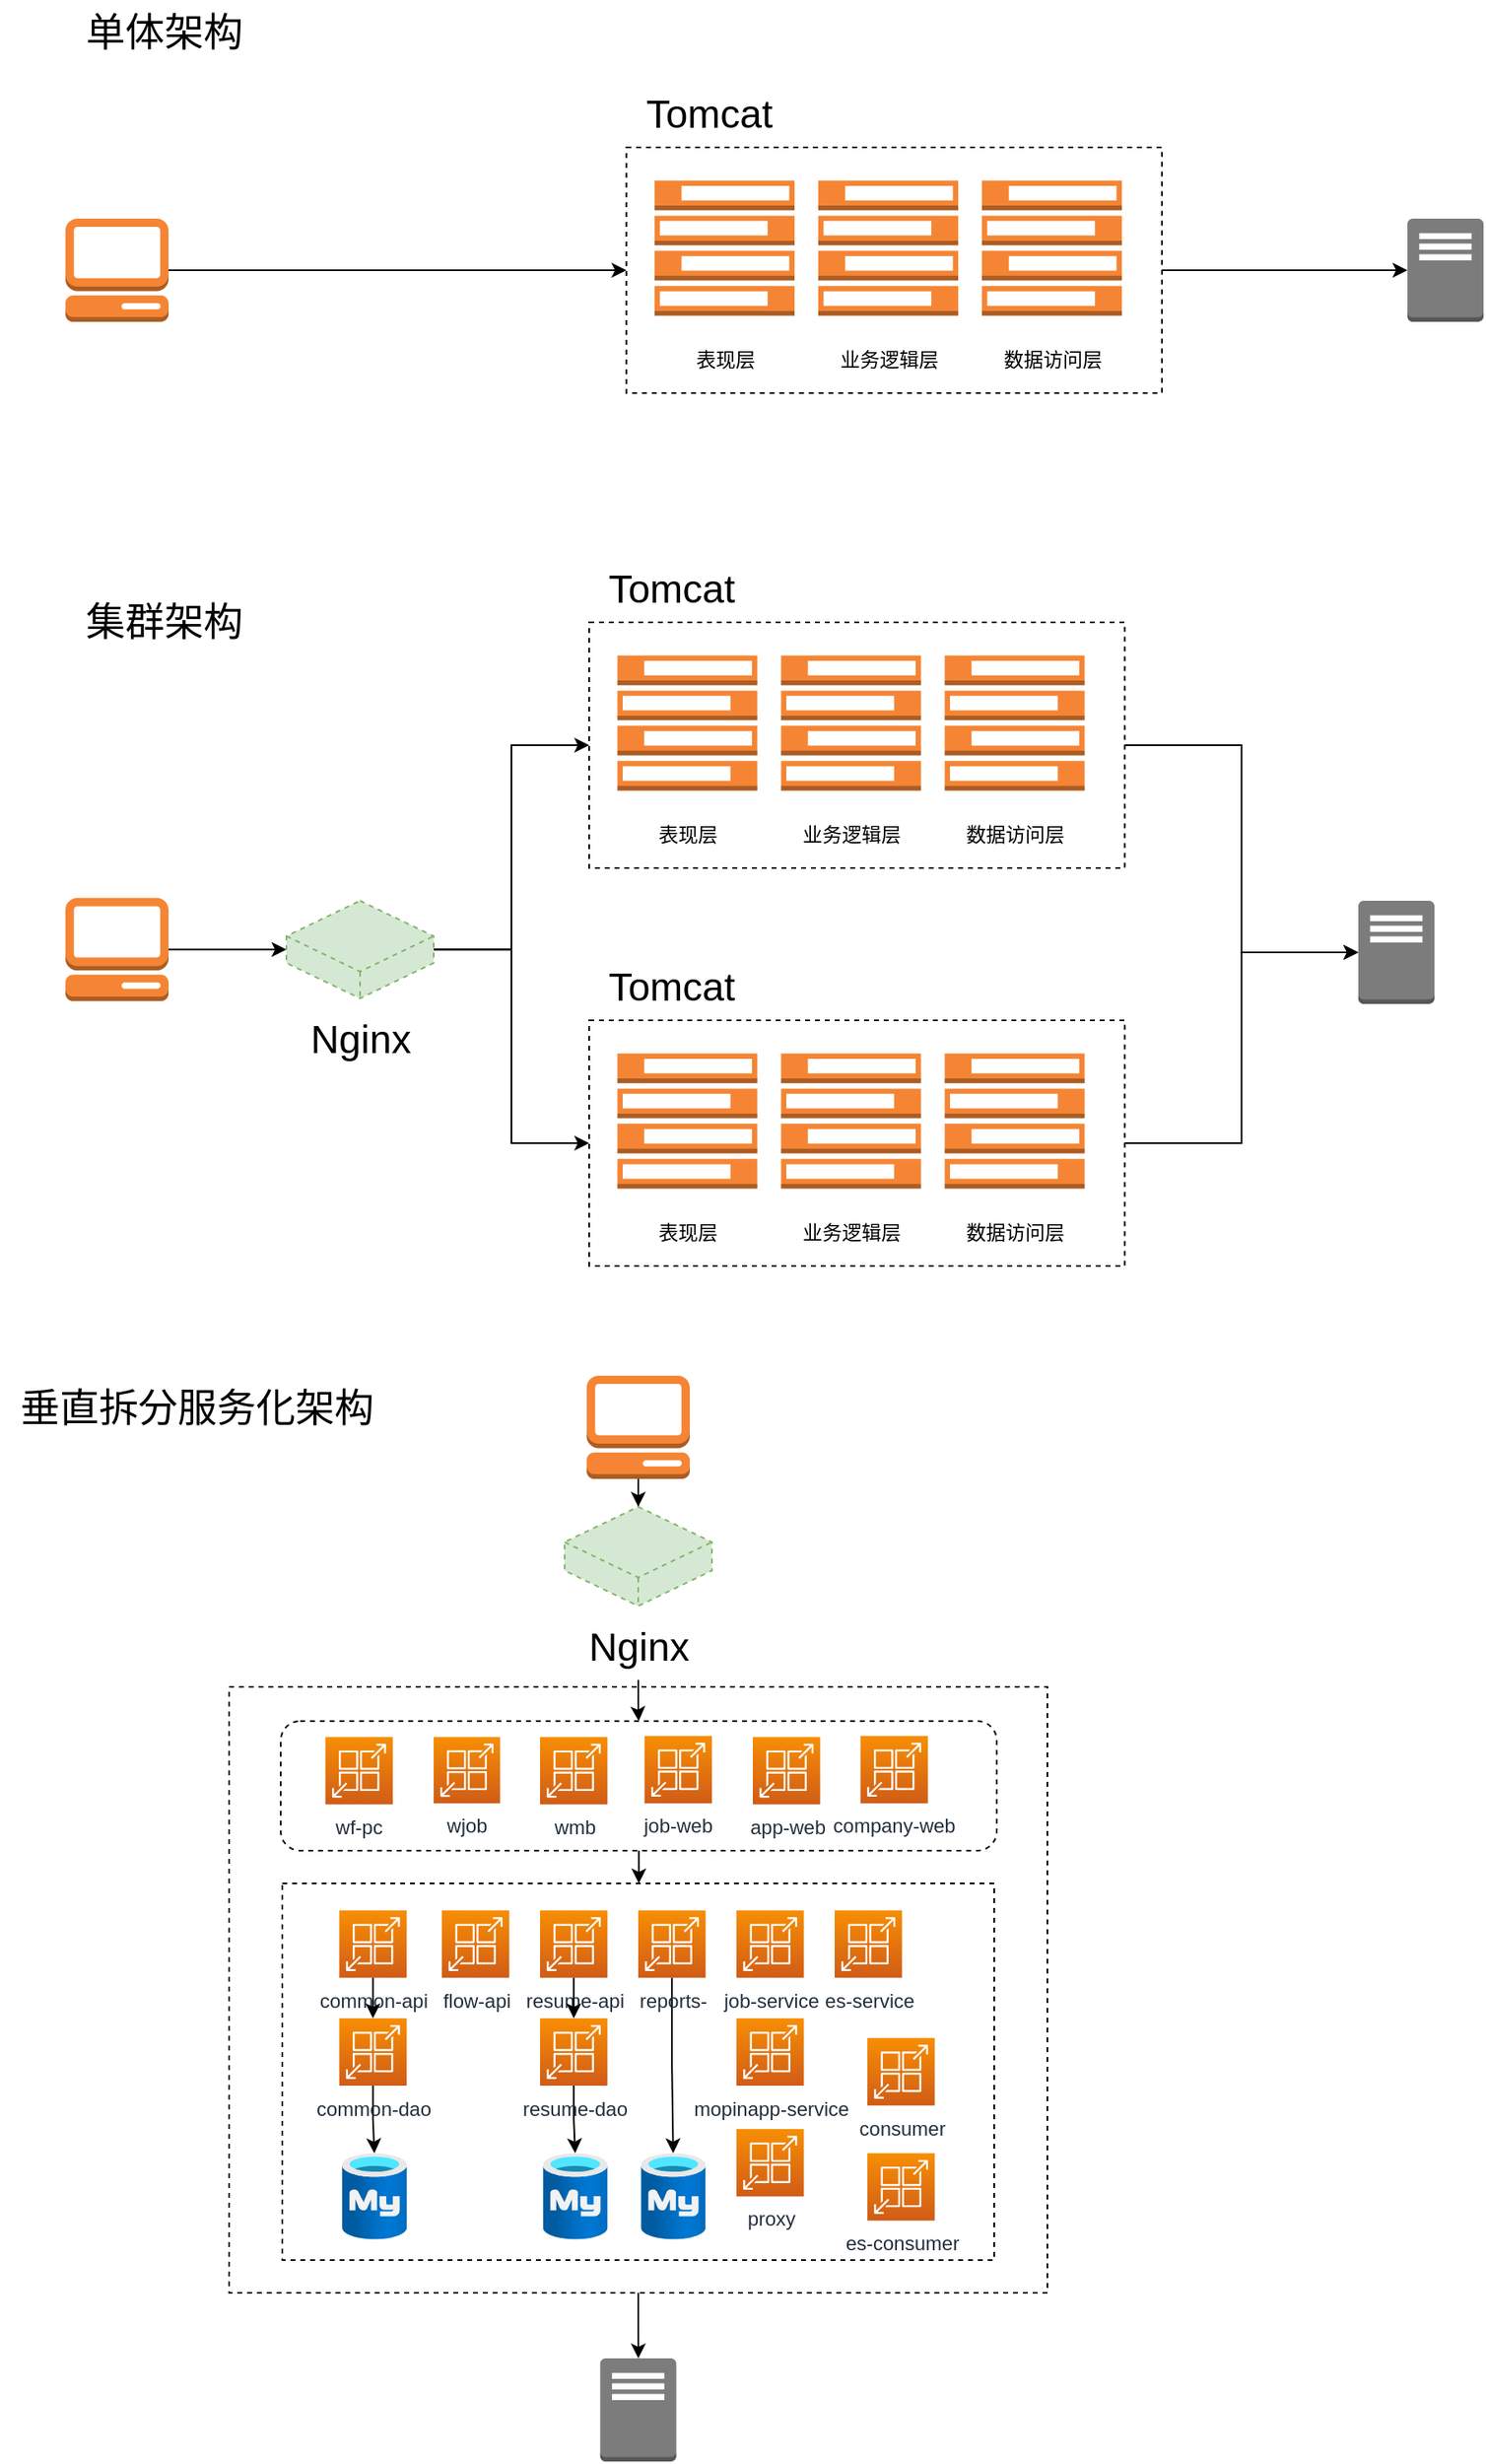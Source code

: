 <mxfile version="20.2.3" type="github">
  <diagram id="OBwVd87PNqXVU-20cUN8" name="第 1 页">
    <mxGraphModel dx="1826" dy="794" grid="1" gridSize="10" guides="1" tooltips="1" connect="1" arrows="1" fold="1" page="0" pageScale="1" pageWidth="827" pageHeight="1169" math="0" shadow="0">
      <root>
        <mxCell id="0" />
        <mxCell id="1" parent="0" />
        <mxCell id="XJ9ibDvzPIqZy9BsVPSS-104" value="" style="rounded=0;whiteSpace=wrap;html=1;dashed=1;fontSize=24;" vertex="1" parent="1">
          <mxGeometry x="-60" y="1110" width="500" height="370" as="geometry" />
        </mxCell>
        <mxCell id="XJ9ibDvzPIqZy9BsVPSS-147" style="edgeStyle=orthogonalEdgeStyle;rounded=0;orthogonalLoop=1;jettySize=auto;html=1;fontSize=24;" edge="1" parent="1" source="XJ9ibDvzPIqZy9BsVPSS-145" target="XJ9ibDvzPIqZy9BsVPSS-89">
          <mxGeometry relative="1" as="geometry" />
        </mxCell>
        <mxCell id="XJ9ibDvzPIqZy9BsVPSS-145" value="" style="rounded=1;whiteSpace=wrap;html=1;dashed=1;fontSize=24;" vertex="1" parent="1">
          <mxGeometry x="-28.45" y="1130.89" width="437.5" height="79.11" as="geometry" />
        </mxCell>
        <mxCell id="XJ9ibDvzPIqZy9BsVPSS-105" style="edgeStyle=orthogonalEdgeStyle;rounded=0;orthogonalLoop=1;jettySize=auto;html=1;fontSize=24;" edge="1" parent="1" source="XJ9ibDvzPIqZy9BsVPSS-104" target="XJ9ibDvzPIqZy9BsVPSS-102">
          <mxGeometry relative="1" as="geometry" />
        </mxCell>
        <mxCell id="XJ9ibDvzPIqZy9BsVPSS-16" style="edgeStyle=orthogonalEdgeStyle;rounded=0;orthogonalLoop=1;jettySize=auto;html=1;" edge="1" parent="1" source="XJ9ibDvzPIqZy9BsVPSS-1" target="XJ9ibDvzPIqZy9BsVPSS-6">
          <mxGeometry relative="1" as="geometry" />
        </mxCell>
        <mxCell id="XJ9ibDvzPIqZy9BsVPSS-1" value="" style="outlineConnect=0;dashed=0;verticalLabelPosition=bottom;verticalAlign=top;align=center;html=1;shape=mxgraph.aws3.management_console;fillColor=#F58534;gradientColor=none;" vertex="1" parent="1">
          <mxGeometry x="-160" y="213.5" width="63" height="63" as="geometry" />
        </mxCell>
        <mxCell id="XJ9ibDvzPIqZy9BsVPSS-14" value="" style="outlineConnect=0;dashed=0;verticalLabelPosition=bottom;verticalAlign=top;align=center;html=1;shape=mxgraph.aws3.traditional_server;fillColor=#7D7C7C;gradientColor=none;" vertex="1" parent="1">
          <mxGeometry x="660" y="213.5" width="46.5" height="63" as="geometry" />
        </mxCell>
        <mxCell id="XJ9ibDvzPIqZy9BsVPSS-19" value="" style="group" vertex="1" connectable="0" parent="1">
          <mxGeometry x="182.75" y="170" width="327.25" height="150" as="geometry" />
        </mxCell>
        <mxCell id="XJ9ibDvzPIqZy9BsVPSS-6" value="" style="rounded=0;whiteSpace=wrap;html=1;dashed=1;" vertex="1" parent="XJ9ibDvzPIqZy9BsVPSS-19">
          <mxGeometry width="327.25" height="150" as="geometry" />
        </mxCell>
        <mxCell id="XJ9ibDvzPIqZy9BsVPSS-2" value="" style="outlineConnect=0;dashed=0;verticalLabelPosition=bottom;verticalAlign=top;align=center;html=1;shape=mxgraph.aws3.forums;fillColor=#F58534;gradientColor=none;" vertex="1" parent="XJ9ibDvzPIqZy9BsVPSS-19">
          <mxGeometry x="17.25" y="20.25" width="85.5" height="82.5" as="geometry" />
        </mxCell>
        <mxCell id="XJ9ibDvzPIqZy9BsVPSS-4" value="" style="outlineConnect=0;dashed=0;verticalLabelPosition=bottom;verticalAlign=top;align=center;html=1;shape=mxgraph.aws3.forums;fillColor=#F58534;gradientColor=none;" vertex="1" parent="XJ9ibDvzPIqZy9BsVPSS-19">
          <mxGeometry x="117.25" y="20.25" width="85.5" height="82.5" as="geometry" />
        </mxCell>
        <mxCell id="XJ9ibDvzPIqZy9BsVPSS-5" value="" style="outlineConnect=0;dashed=0;verticalLabelPosition=bottom;verticalAlign=top;align=center;html=1;shape=mxgraph.aws3.forums;fillColor=#F58534;gradientColor=none;" vertex="1" parent="XJ9ibDvzPIqZy9BsVPSS-19">
          <mxGeometry x="217.25" y="20.25" width="85.5" height="82.5" as="geometry" />
        </mxCell>
        <mxCell id="XJ9ibDvzPIqZy9BsVPSS-7" value="表现层" style="text;html=1;align=center;verticalAlign=middle;resizable=0;points=[];autosize=1;strokeColor=none;fillColor=none;" vertex="1" parent="XJ9ibDvzPIqZy9BsVPSS-19">
          <mxGeometry x="30" y="115" width="60" height="30" as="geometry" />
        </mxCell>
        <mxCell id="XJ9ibDvzPIqZy9BsVPSS-8" value="业务逻辑层" style="text;html=1;align=center;verticalAlign=middle;resizable=0;points=[];autosize=1;strokeColor=none;fillColor=none;" vertex="1" parent="XJ9ibDvzPIqZy9BsVPSS-19">
          <mxGeometry x="120" y="115" width="80" height="30" as="geometry" />
        </mxCell>
        <mxCell id="XJ9ibDvzPIqZy9BsVPSS-9" value="数据访问层" style="text;html=1;align=center;verticalAlign=middle;resizable=0;points=[];autosize=1;strokeColor=none;fillColor=none;" vertex="1" parent="XJ9ibDvzPIqZy9BsVPSS-19">
          <mxGeometry x="220" y="115" width="80" height="30" as="geometry" />
        </mxCell>
        <mxCell id="XJ9ibDvzPIqZy9BsVPSS-20" style="edgeStyle=orthogonalEdgeStyle;rounded=0;orthogonalLoop=1;jettySize=auto;html=1;entryX=0;entryY=0.5;entryDx=0;entryDy=0;entryPerimeter=0;" edge="1" parent="1" source="XJ9ibDvzPIqZy9BsVPSS-6" target="XJ9ibDvzPIqZy9BsVPSS-14">
          <mxGeometry relative="1" as="geometry" />
        </mxCell>
        <mxCell id="XJ9ibDvzPIqZy9BsVPSS-22" value="Tomcat" style="text;html=1;align=center;verticalAlign=middle;resizable=0;points=[];autosize=1;strokeColor=none;fillColor=none;fontSize=24;" vertex="1" parent="1">
          <mxGeometry x="182.75" y="130" width="100" height="40" as="geometry" />
        </mxCell>
        <mxCell id="XJ9ibDvzPIqZy9BsVPSS-23" value="单体架构" style="text;html=1;align=center;verticalAlign=middle;resizable=0;points=[];autosize=1;strokeColor=none;fillColor=none;fontSize=24;" vertex="1" parent="1">
          <mxGeometry x="-160" y="80" width="120" height="40" as="geometry" />
        </mxCell>
        <mxCell id="XJ9ibDvzPIqZy9BsVPSS-57" style="edgeStyle=orthogonalEdgeStyle;rounded=0;orthogonalLoop=1;jettySize=auto;html=1;entryX=0;entryY=0.5;entryDx=0;entryDy=0;entryPerimeter=0;fontSize=24;" edge="1" parent="1" source="XJ9ibDvzPIqZy9BsVPSS-25" target="XJ9ibDvzPIqZy9BsVPSS-55">
          <mxGeometry relative="1" as="geometry" />
        </mxCell>
        <mxCell id="XJ9ibDvzPIqZy9BsVPSS-25" value="" style="outlineConnect=0;dashed=0;verticalLabelPosition=bottom;verticalAlign=top;align=center;html=1;shape=mxgraph.aws3.management_console;fillColor=#F58534;gradientColor=none;" vertex="1" parent="1">
          <mxGeometry x="-160" y="628.3" width="63" height="63" as="geometry" />
        </mxCell>
        <mxCell id="XJ9ibDvzPIqZy9BsVPSS-37" value="" style="group" vertex="1" connectable="0" parent="1">
          <mxGeometry x="160" y="420" width="327.25" height="190" as="geometry" />
        </mxCell>
        <mxCell id="XJ9ibDvzPIqZy9BsVPSS-27" value="" style="group" vertex="1" connectable="0" parent="XJ9ibDvzPIqZy9BsVPSS-37">
          <mxGeometry y="40" width="327.25" height="150" as="geometry" />
        </mxCell>
        <mxCell id="XJ9ibDvzPIqZy9BsVPSS-28" value="" style="rounded=0;whiteSpace=wrap;html=1;dashed=1;" vertex="1" parent="XJ9ibDvzPIqZy9BsVPSS-27">
          <mxGeometry width="327.25" height="150" as="geometry" />
        </mxCell>
        <mxCell id="XJ9ibDvzPIqZy9BsVPSS-29" value="" style="outlineConnect=0;dashed=0;verticalLabelPosition=bottom;verticalAlign=top;align=center;html=1;shape=mxgraph.aws3.forums;fillColor=#F58534;gradientColor=none;" vertex="1" parent="XJ9ibDvzPIqZy9BsVPSS-27">
          <mxGeometry x="17.25" y="20.25" width="85.5" height="82.5" as="geometry" />
        </mxCell>
        <mxCell id="XJ9ibDvzPIqZy9BsVPSS-30" value="" style="outlineConnect=0;dashed=0;verticalLabelPosition=bottom;verticalAlign=top;align=center;html=1;shape=mxgraph.aws3.forums;fillColor=#F58534;gradientColor=none;" vertex="1" parent="XJ9ibDvzPIqZy9BsVPSS-27">
          <mxGeometry x="117.25" y="20.25" width="85.5" height="82.5" as="geometry" />
        </mxCell>
        <mxCell id="XJ9ibDvzPIqZy9BsVPSS-31" value="" style="outlineConnect=0;dashed=0;verticalLabelPosition=bottom;verticalAlign=top;align=center;html=1;shape=mxgraph.aws3.forums;fillColor=#F58534;gradientColor=none;" vertex="1" parent="XJ9ibDvzPIqZy9BsVPSS-27">
          <mxGeometry x="217.25" y="20.25" width="85.5" height="82.5" as="geometry" />
        </mxCell>
        <mxCell id="XJ9ibDvzPIqZy9BsVPSS-32" value="表现层" style="text;html=1;align=center;verticalAlign=middle;resizable=0;points=[];autosize=1;strokeColor=none;fillColor=none;" vertex="1" parent="XJ9ibDvzPIqZy9BsVPSS-27">
          <mxGeometry x="30" y="115" width="60" height="30" as="geometry" />
        </mxCell>
        <mxCell id="XJ9ibDvzPIqZy9BsVPSS-33" value="业务逻辑层" style="text;html=1;align=center;verticalAlign=middle;resizable=0;points=[];autosize=1;strokeColor=none;fillColor=none;" vertex="1" parent="XJ9ibDvzPIqZy9BsVPSS-27">
          <mxGeometry x="120" y="115" width="80" height="30" as="geometry" />
        </mxCell>
        <mxCell id="XJ9ibDvzPIqZy9BsVPSS-34" value="数据访问层" style="text;html=1;align=center;verticalAlign=middle;resizable=0;points=[];autosize=1;strokeColor=none;fillColor=none;" vertex="1" parent="XJ9ibDvzPIqZy9BsVPSS-27">
          <mxGeometry x="220" y="115" width="80" height="30" as="geometry" />
        </mxCell>
        <mxCell id="XJ9ibDvzPIqZy9BsVPSS-36" value="Tomcat" style="text;html=1;align=center;verticalAlign=middle;resizable=0;points=[];autosize=1;strokeColor=none;fillColor=none;fontSize=24;" vertex="1" parent="XJ9ibDvzPIqZy9BsVPSS-37">
          <mxGeometry width="100" height="40" as="geometry" />
        </mxCell>
        <mxCell id="XJ9ibDvzPIqZy9BsVPSS-38" value="" style="group" vertex="1" connectable="0" parent="1">
          <mxGeometry x="160" y="663" width="327.25" height="190" as="geometry" />
        </mxCell>
        <mxCell id="XJ9ibDvzPIqZy9BsVPSS-39" value="" style="group" vertex="1" connectable="0" parent="XJ9ibDvzPIqZy9BsVPSS-38">
          <mxGeometry y="40" width="327.25" height="150" as="geometry" />
        </mxCell>
        <mxCell id="XJ9ibDvzPIqZy9BsVPSS-40" value="" style="rounded=0;whiteSpace=wrap;html=1;dashed=1;" vertex="1" parent="XJ9ibDvzPIqZy9BsVPSS-39">
          <mxGeometry width="327.25" height="150" as="geometry" />
        </mxCell>
        <mxCell id="XJ9ibDvzPIqZy9BsVPSS-41" value="" style="outlineConnect=0;dashed=0;verticalLabelPosition=bottom;verticalAlign=top;align=center;html=1;shape=mxgraph.aws3.forums;fillColor=#F58534;gradientColor=none;" vertex="1" parent="XJ9ibDvzPIqZy9BsVPSS-39">
          <mxGeometry x="17.25" y="20.25" width="85.5" height="82.5" as="geometry" />
        </mxCell>
        <mxCell id="XJ9ibDvzPIqZy9BsVPSS-42" value="" style="outlineConnect=0;dashed=0;verticalLabelPosition=bottom;verticalAlign=top;align=center;html=1;shape=mxgraph.aws3.forums;fillColor=#F58534;gradientColor=none;" vertex="1" parent="XJ9ibDvzPIqZy9BsVPSS-39">
          <mxGeometry x="117.25" y="20.25" width="85.5" height="82.5" as="geometry" />
        </mxCell>
        <mxCell id="XJ9ibDvzPIqZy9BsVPSS-43" value="" style="outlineConnect=0;dashed=0;verticalLabelPosition=bottom;verticalAlign=top;align=center;html=1;shape=mxgraph.aws3.forums;fillColor=#F58534;gradientColor=none;" vertex="1" parent="XJ9ibDvzPIqZy9BsVPSS-39">
          <mxGeometry x="217.25" y="20.25" width="85.5" height="82.5" as="geometry" />
        </mxCell>
        <mxCell id="XJ9ibDvzPIqZy9BsVPSS-44" value="表现层" style="text;html=1;align=center;verticalAlign=middle;resizable=0;points=[];autosize=1;strokeColor=none;fillColor=none;" vertex="1" parent="XJ9ibDvzPIqZy9BsVPSS-39">
          <mxGeometry x="30" y="115" width="60" height="30" as="geometry" />
        </mxCell>
        <mxCell id="XJ9ibDvzPIqZy9BsVPSS-45" value="业务逻辑层" style="text;html=1;align=center;verticalAlign=middle;resizable=0;points=[];autosize=1;strokeColor=none;fillColor=none;" vertex="1" parent="XJ9ibDvzPIqZy9BsVPSS-39">
          <mxGeometry x="120" y="115" width="80" height="30" as="geometry" />
        </mxCell>
        <mxCell id="XJ9ibDvzPIqZy9BsVPSS-46" value="数据访问层" style="text;html=1;align=center;verticalAlign=middle;resizable=0;points=[];autosize=1;strokeColor=none;fillColor=none;" vertex="1" parent="XJ9ibDvzPIqZy9BsVPSS-39">
          <mxGeometry x="220" y="115" width="80" height="30" as="geometry" />
        </mxCell>
        <mxCell id="XJ9ibDvzPIqZy9BsVPSS-47" value="Tomcat" style="text;html=1;align=center;verticalAlign=middle;resizable=0;points=[];autosize=1;strokeColor=none;fillColor=none;fontSize=24;" vertex="1" parent="XJ9ibDvzPIqZy9BsVPSS-38">
          <mxGeometry width="100" height="40" as="geometry" />
        </mxCell>
        <mxCell id="XJ9ibDvzPIqZy9BsVPSS-49" value="" style="outlineConnect=0;dashed=0;verticalLabelPosition=bottom;verticalAlign=top;align=center;html=1;shape=mxgraph.aws3.traditional_server;fillColor=#7D7C7C;gradientColor=none;" vertex="1" parent="1">
          <mxGeometry x="630" y="630" width="46.5" height="63" as="geometry" />
        </mxCell>
        <mxCell id="XJ9ibDvzPIqZy9BsVPSS-51" style="edgeStyle=orthogonalEdgeStyle;rounded=0;orthogonalLoop=1;jettySize=auto;html=1;entryX=0;entryY=0.5;entryDx=0;entryDy=0;entryPerimeter=0;fontSize=24;" edge="1" parent="1" source="XJ9ibDvzPIqZy9BsVPSS-40" target="XJ9ibDvzPIqZy9BsVPSS-49">
          <mxGeometry relative="1" as="geometry" />
        </mxCell>
        <mxCell id="XJ9ibDvzPIqZy9BsVPSS-53" style="edgeStyle=orthogonalEdgeStyle;rounded=0;orthogonalLoop=1;jettySize=auto;html=1;entryX=0;entryY=0.5;entryDx=0;entryDy=0;entryPerimeter=0;fontSize=24;" edge="1" parent="1" source="XJ9ibDvzPIqZy9BsVPSS-28" target="XJ9ibDvzPIqZy9BsVPSS-49">
          <mxGeometry relative="1" as="geometry" />
        </mxCell>
        <mxCell id="XJ9ibDvzPIqZy9BsVPSS-58" style="edgeStyle=orthogonalEdgeStyle;rounded=0;orthogonalLoop=1;jettySize=auto;html=1;entryX=0;entryY=0.5;entryDx=0;entryDy=0;fontSize=24;" edge="1" parent="1" source="XJ9ibDvzPIqZy9BsVPSS-55" target="XJ9ibDvzPIqZy9BsVPSS-28">
          <mxGeometry relative="1" as="geometry" />
        </mxCell>
        <mxCell id="XJ9ibDvzPIqZy9BsVPSS-60" value="集群架构" style="text;html=1;align=center;verticalAlign=middle;resizable=0;points=[];autosize=1;strokeColor=none;fillColor=none;fontSize=24;" vertex="1" parent="1">
          <mxGeometry x="-160" y="440" width="120" height="40" as="geometry" />
        </mxCell>
        <mxCell id="XJ9ibDvzPIqZy9BsVPSS-63" value="垂直拆分服务化架构" style="text;html=1;align=center;verticalAlign=middle;resizable=0;points=[];autosize=1;strokeColor=none;fillColor=none;fontSize=24;" vertex="1" parent="1">
          <mxGeometry x="-200" y="920" width="240" height="40" as="geometry" />
        </mxCell>
        <mxCell id="XJ9ibDvzPIqZy9BsVPSS-71" style="edgeStyle=orthogonalEdgeStyle;rounded=0;orthogonalLoop=1;jettySize=auto;html=1;entryX=0.5;entryY=0;entryDx=0;entryDy=0;entryPerimeter=0;fontSize=24;" edge="1" parent="1" source="XJ9ibDvzPIqZy9BsVPSS-64" target="XJ9ibDvzPIqZy9BsVPSS-69">
          <mxGeometry relative="1" as="geometry" />
        </mxCell>
        <mxCell id="XJ9ibDvzPIqZy9BsVPSS-64" value="" style="outlineConnect=0;dashed=0;verticalLabelPosition=bottom;verticalAlign=top;align=center;html=1;shape=mxgraph.aws3.management_console;fillColor=#F58534;gradientColor=none;" vertex="1" parent="1">
          <mxGeometry x="158.5" y="920" width="63" height="63" as="geometry" />
        </mxCell>
        <mxCell id="XJ9ibDvzPIqZy9BsVPSS-66" value="" style="group" vertex="1" connectable="0" parent="1">
          <mxGeometry x="-25" y="630" width="90" height="88.5" as="geometry" />
        </mxCell>
        <mxCell id="XJ9ibDvzPIqZy9BsVPSS-55" value="" style="html=1;whiteSpace=wrap;shape=isoCube2;backgroundOutline=1;isoAngle=15;dashed=1;fontSize=24;fillColor=#d5e8d4;strokeColor=#82b366;" vertex="1" parent="XJ9ibDvzPIqZy9BsVPSS-66">
          <mxGeometry width="90" height="59.596" as="geometry" />
        </mxCell>
        <mxCell id="XJ9ibDvzPIqZy9BsVPSS-56" value="Nginx" style="text;html=1;align=center;verticalAlign=middle;resizable=0;points=[];autosize=1;strokeColor=none;fillColor=none;fontSize=24;" vertex="1" parent="XJ9ibDvzPIqZy9BsVPSS-66">
          <mxGeometry x="5" y="64.662" width="80" height="40" as="geometry" />
        </mxCell>
        <mxCell id="XJ9ibDvzPIqZy9BsVPSS-68" value="" style="group" vertex="1" connectable="0" parent="1">
          <mxGeometry x="145" y="1000" width="90" height="90" as="geometry" />
        </mxCell>
        <mxCell id="XJ9ibDvzPIqZy9BsVPSS-69" value="" style="html=1;whiteSpace=wrap;shape=isoCube2;backgroundOutline=1;isoAngle=15;dashed=1;fontSize=24;fillColor=#d5e8d4;strokeColor=#82b366;" vertex="1" parent="XJ9ibDvzPIqZy9BsVPSS-68">
          <mxGeometry width="90" height="60.606" as="geometry" />
        </mxCell>
        <mxCell id="XJ9ibDvzPIqZy9BsVPSS-70" value="Nginx" style="text;html=1;align=center;verticalAlign=middle;resizable=0;points=[];autosize=1;strokeColor=none;fillColor=none;fontSize=24;" vertex="1" parent="XJ9ibDvzPIqZy9BsVPSS-68">
          <mxGeometry x="5" y="65.758" width="80" height="40" as="geometry" />
        </mxCell>
        <mxCell id="XJ9ibDvzPIqZy9BsVPSS-78" style="edgeStyle=orthogonalEdgeStyle;rounded=0;orthogonalLoop=1;jettySize=auto;html=1;entryX=0;entryY=0.5;entryDx=0;entryDy=0;fontSize=24;" edge="1" parent="1" source="XJ9ibDvzPIqZy9BsVPSS-55" target="XJ9ibDvzPIqZy9BsVPSS-40">
          <mxGeometry relative="1" as="geometry" />
        </mxCell>
        <mxCell id="XJ9ibDvzPIqZy9BsVPSS-100" value="" style="group" vertex="1" connectable="0" parent="1">
          <mxGeometry x="-27.5" y="1230" width="435" height="280" as="geometry" />
        </mxCell>
        <mxCell id="XJ9ibDvzPIqZy9BsVPSS-89" value="" style="rounded=0;whiteSpace=wrap;html=1;dashed=1;fontSize=24;" vertex="1" parent="XJ9ibDvzPIqZy9BsVPSS-100">
          <mxGeometry width="435" height="230" as="geometry" />
        </mxCell>
        <mxCell id="XJ9ibDvzPIqZy9BsVPSS-82" value="common-api" style="sketch=0;points=[[0,0,0],[0.25,0,0],[0.5,0,0],[0.75,0,0],[1,0,0],[0,1,0],[0.25,1,0],[0.5,1,0],[0.75,1,0],[1,1,0],[0,0.25,0],[0,0.5,0],[0,0.75,0],[1,0.25,0],[1,0.5,0],[1,0.75,0]];outlineConnect=0;fontColor=#232F3E;gradientColor=#F78E04;gradientDirection=north;fillColor=#D05C17;strokeColor=#ffffff;dashed=0;verticalLabelPosition=bottom;verticalAlign=top;align=center;html=1;fontSize=12;fontStyle=0;aspect=fixed;shape=mxgraph.aws4.resourceIcon;resIcon=mxgraph.aws4.app_runner;" vertex="1" parent="XJ9ibDvzPIqZy9BsVPSS-100">
          <mxGeometry x="34.8" y="16.471" width="41.176" height="41.176" as="geometry" />
        </mxCell>
        <mxCell id="XJ9ibDvzPIqZy9BsVPSS-87" value="flow-api" style="sketch=0;points=[[0,0,0],[0.25,0,0],[0.5,0,0],[0.75,0,0],[1,0,0],[0,1,0],[0.25,1,0],[0.5,1,0],[0.75,1,0],[1,1,0],[0,0.25,0],[0,0.5,0],[0,0.75,0],[1,0.25,0],[1,0.5,0],[1,0.75,0]];outlineConnect=0;fontColor=#232F3E;gradientColor=#F78E04;gradientDirection=north;fillColor=#D05C17;strokeColor=#ffffff;dashed=0;verticalLabelPosition=bottom;verticalAlign=top;align=center;html=1;fontSize=12;fontStyle=0;aspect=fixed;shape=mxgraph.aws4.resourceIcon;resIcon=mxgraph.aws4.app_runner;" vertex="1" parent="XJ9ibDvzPIqZy9BsVPSS-100">
          <mxGeometry x="97.5" y="16.471" width="41.176" height="41.176" as="geometry" />
        </mxCell>
        <mxCell id="XJ9ibDvzPIqZy9BsVPSS-88" value="resume-api" style="sketch=0;points=[[0,0,0],[0.25,0,0],[0.5,0,0],[0.75,0,0],[1,0,0],[0,1,0],[0.25,1,0],[0.5,1,0],[0.75,1,0],[1,1,0],[0,0.25,0],[0,0.5,0],[0,0.75,0],[1,0.25,0],[1,0.5,0],[1,0.75,0]];outlineConnect=0;fontColor=#232F3E;gradientColor=#F78E04;gradientDirection=north;fillColor=#D05C17;strokeColor=#ffffff;dashed=0;verticalLabelPosition=bottom;verticalAlign=top;align=center;html=1;fontSize=12;fontStyle=0;aspect=fixed;shape=mxgraph.aws4.resourceIcon;resIcon=mxgraph.aws4.app_runner;" vertex="1" parent="XJ9ibDvzPIqZy9BsVPSS-100">
          <mxGeometry x="157.5" y="16.471" width="41.176" height="41.176" as="geometry" />
        </mxCell>
        <mxCell id="XJ9ibDvzPIqZy9BsVPSS-93" value="" style="aspect=fixed;html=1;points=[];align=center;image;fontSize=12;image=img/lib/azure2/databases/Azure_Database_MySQL_Server.svg;dashed=1;" vertex="1" parent="XJ9ibDvzPIqZy9BsVPSS-100">
          <mxGeometry x="36.54" y="164.706" width="39.529" height="52.706" as="geometry" />
        </mxCell>
        <mxCell id="XJ9ibDvzPIqZy9BsVPSS-96" value="" style="aspect=fixed;html=1;points=[];align=center;image;fontSize=12;image=img/lib/azure2/databases/Azure_Database_MySQL_Server.svg;dashed=1;" vertex="1" parent="XJ9ibDvzPIqZy9BsVPSS-100">
          <mxGeometry x="159.24" y="164.706" width="39.529" height="52.706" as="geometry" />
        </mxCell>
        <mxCell id="XJ9ibDvzPIqZy9BsVPSS-109" style="edgeStyle=orthogonalEdgeStyle;rounded=0;orthogonalLoop=1;jettySize=auto;html=1;fontSize=24;" edge="1" parent="XJ9ibDvzPIqZy9BsVPSS-100" source="XJ9ibDvzPIqZy9BsVPSS-107" target="XJ9ibDvzPIqZy9BsVPSS-93">
          <mxGeometry relative="1" as="geometry" />
        </mxCell>
        <mxCell id="XJ9ibDvzPIqZy9BsVPSS-107" value="common-dao" style="sketch=0;points=[[0,0,0],[0.25,0,0],[0.5,0,0],[0.75,0,0],[1,0,0],[0,1,0],[0.25,1,0],[0.5,1,0],[0.75,1,0],[1,1,0],[0,0.25,0],[0,0.5,0],[0,0.75,0],[1,0.25,0],[1,0.5,0],[1,0.75,0]];outlineConnect=0;fontColor=#232F3E;gradientColor=#F78E04;gradientDirection=north;fillColor=#D05C17;strokeColor=#ffffff;dashed=0;verticalLabelPosition=bottom;verticalAlign=top;align=center;html=1;fontSize=12;fontStyle=0;aspect=fixed;shape=mxgraph.aws4.resourceIcon;resIcon=mxgraph.aws4.app_runner;" vertex="1" parent="XJ9ibDvzPIqZy9BsVPSS-100">
          <mxGeometry x="34.8" y="82.353" width="41.176" height="41.176" as="geometry" />
        </mxCell>
        <mxCell id="XJ9ibDvzPIqZy9BsVPSS-108" value="" style="edgeStyle=orthogonalEdgeStyle;rounded=0;orthogonalLoop=1;jettySize=auto;html=1;fontSize=24;" edge="1" parent="XJ9ibDvzPIqZy9BsVPSS-100" source="XJ9ibDvzPIqZy9BsVPSS-82" target="XJ9ibDvzPIqZy9BsVPSS-107">
          <mxGeometry relative="1" as="geometry" />
        </mxCell>
        <mxCell id="XJ9ibDvzPIqZy9BsVPSS-115" style="edgeStyle=orthogonalEdgeStyle;rounded=0;orthogonalLoop=1;jettySize=auto;html=1;fontSize=24;" edge="1" parent="XJ9ibDvzPIqZy9BsVPSS-100" source="XJ9ibDvzPIqZy9BsVPSS-112" target="XJ9ibDvzPIqZy9BsVPSS-96">
          <mxGeometry relative="1" as="geometry" />
        </mxCell>
        <mxCell id="XJ9ibDvzPIqZy9BsVPSS-112" value="resume-dao" style="sketch=0;points=[[0,0,0],[0.25,0,0],[0.5,0,0],[0.75,0,0],[1,0,0],[0,1,0],[0.25,1,0],[0.5,1,0],[0.75,1,0],[1,1,0],[0,0.25,0],[0,0.5,0],[0,0.75,0],[1,0.25,0],[1,0.5,0],[1,0.75,0]];outlineConnect=0;fontColor=#232F3E;gradientColor=#F78E04;gradientDirection=north;fillColor=#D05C17;strokeColor=#ffffff;dashed=0;verticalLabelPosition=bottom;verticalAlign=top;align=center;html=1;fontSize=12;fontStyle=0;aspect=fixed;shape=mxgraph.aws4.resourceIcon;resIcon=mxgraph.aws4.app_runner;" vertex="1" parent="XJ9ibDvzPIqZy9BsVPSS-100">
          <mxGeometry x="157.5" y="82.353" width="41.176" height="41.176" as="geometry" />
        </mxCell>
        <mxCell id="XJ9ibDvzPIqZy9BsVPSS-113" value="" style="edgeStyle=orthogonalEdgeStyle;rounded=0;orthogonalLoop=1;jettySize=auto;html=1;fontSize=24;" edge="1" parent="XJ9ibDvzPIqZy9BsVPSS-100" source="XJ9ibDvzPIqZy9BsVPSS-88" target="XJ9ibDvzPIqZy9BsVPSS-112">
          <mxGeometry relative="1" as="geometry" />
        </mxCell>
        <mxCell id="XJ9ibDvzPIqZy9BsVPSS-136" style="edgeStyle=orthogonalEdgeStyle;rounded=0;orthogonalLoop=1;jettySize=auto;html=1;fontSize=24;" edge="1" parent="XJ9ibDvzPIqZy9BsVPSS-100" source="XJ9ibDvzPIqZy9BsVPSS-133" target="XJ9ibDvzPIqZy9BsVPSS-135">
          <mxGeometry relative="1" as="geometry" />
        </mxCell>
        <mxCell id="XJ9ibDvzPIqZy9BsVPSS-133" value="reports-" style="sketch=0;points=[[0,0,0],[0.25,0,0],[0.5,0,0],[0.75,0,0],[1,0,0],[0,1,0],[0.25,1,0],[0.5,1,0],[0.75,1,0],[1,1,0],[0,0.25,0],[0,0.5,0],[0,0.75,0],[1,0.25,0],[1,0.5,0],[1,0.75,0]];outlineConnect=0;fontColor=#232F3E;gradientColor=#F78E04;gradientDirection=north;fillColor=#D05C17;strokeColor=#ffffff;dashed=0;verticalLabelPosition=bottom;verticalAlign=top;align=center;html=1;fontSize=12;fontStyle=0;aspect=fixed;shape=mxgraph.aws4.resourceIcon;resIcon=mxgraph.aws4.app_runner;" vertex="1" parent="XJ9ibDvzPIqZy9BsVPSS-100">
          <mxGeometry x="217.496" y="16.471" width="41.176" height="41.176" as="geometry" />
        </mxCell>
        <mxCell id="XJ9ibDvzPIqZy9BsVPSS-135" value="" style="aspect=fixed;html=1;points=[];align=center;image;fontSize=12;image=img/lib/azure2/databases/Azure_Database_MySQL_Server.svg;dashed=1;" vertex="1" parent="XJ9ibDvzPIqZy9BsVPSS-100">
          <mxGeometry x="219.14" y="164.706" width="39.529" height="52.706" as="geometry" />
        </mxCell>
        <mxCell id="XJ9ibDvzPIqZy9BsVPSS-166" value="job-service" style="sketch=0;points=[[0,0,0],[0.25,0,0],[0.5,0,0],[0.75,0,0],[1,0,0],[0,1,0],[0.25,1,0],[0.5,1,0],[0.75,1,0],[1,1,0],[0,0.25,0],[0,0.5,0],[0,0.75,0],[1,0.25,0],[1,0.5,0],[1,0.75,0]];outlineConnect=0;fontColor=#232F3E;gradientColor=#F78E04;gradientDirection=north;fillColor=#D05C17;strokeColor=#ffffff;dashed=0;verticalLabelPosition=bottom;verticalAlign=top;align=center;html=1;fontSize=12;fontStyle=0;aspect=fixed;shape=mxgraph.aws4.resourceIcon;resIcon=mxgraph.aws4.app_runner;" vertex="1" parent="XJ9ibDvzPIqZy9BsVPSS-100">
          <mxGeometry x="277.503" y="16.471" width="41.176" height="41.176" as="geometry" />
        </mxCell>
        <mxCell id="XJ9ibDvzPIqZy9BsVPSS-174" value="es-service" style="sketch=0;points=[[0,0,0],[0.25,0,0],[0.5,0,0],[0.75,0,0],[1,0,0],[0,1,0],[0.25,1,0],[0.5,1,0],[0.75,1,0],[1,1,0],[0,0.25,0],[0,0.5,0],[0,0.75,0],[1,0.25,0],[1,0.5,0],[1,0.75,0]];outlineConnect=0;fontColor=#232F3E;gradientColor=#F78E04;gradientDirection=north;fillColor=#D05C17;strokeColor=#ffffff;dashed=0;verticalLabelPosition=bottom;verticalAlign=top;align=center;html=1;fontSize=12;fontStyle=0;aspect=fixed;shape=mxgraph.aws4.resourceIcon;resIcon=mxgraph.aws4.app_runner;" vertex="1" parent="XJ9ibDvzPIqZy9BsVPSS-100">
          <mxGeometry x="337.499" y="16.471" width="41.176" height="41.176" as="geometry" />
        </mxCell>
        <mxCell id="XJ9ibDvzPIqZy9BsVPSS-176" value="mopinapp-service" style="sketch=0;points=[[0,0,0],[0.25,0,0],[0.5,0,0],[0.75,0,0],[1,0,0],[0,1,0],[0.25,1,0],[0.5,1,0],[0.75,1,0],[1,1,0],[0,0.25,0],[0,0.5,0],[0,0.75,0],[1,0.25,0],[1,0.5,0],[1,0.75,0]];outlineConnect=0;fontColor=#232F3E;gradientColor=#F78E04;gradientDirection=north;fillColor=#D05C17;strokeColor=#ffffff;dashed=0;verticalLabelPosition=bottom;verticalAlign=top;align=center;html=1;fontSize=12;fontStyle=0;aspect=fixed;shape=mxgraph.aws4.resourceIcon;resIcon=mxgraph.aws4.app_runner;" vertex="1" parent="XJ9ibDvzPIqZy9BsVPSS-100">
          <mxGeometry x="277.506" y="82.351" width="41.176" height="41.176" as="geometry" />
        </mxCell>
        <mxCell id="XJ9ibDvzPIqZy9BsVPSS-178" value="consumer" style="sketch=0;points=[[0,0,0],[0.25,0,0],[0.5,0,0],[0.75,0,0],[1,0,0],[0,1,0],[0.25,1,0],[0.5,1,0],[0.75,1,0],[1,1,0],[0,0.25,0],[0,0.5,0],[0,0.75,0],[1,0.25,0],[1,0.5,0],[1,0.75,0]];outlineConnect=0;fontColor=#232F3E;gradientColor=#F78E04;gradientDirection=north;fillColor=#D05C17;strokeColor=#ffffff;dashed=0;verticalLabelPosition=bottom;verticalAlign=top;align=center;html=1;fontSize=12;fontStyle=0;aspect=fixed;shape=mxgraph.aws4.resourceIcon;resIcon=mxgraph.aws4.app_runner;" vertex="1" parent="XJ9ibDvzPIqZy9BsVPSS-100">
          <mxGeometry x="357.502" y="94.411" width="41.176" height="41.176" as="geometry" />
        </mxCell>
        <mxCell id="XJ9ibDvzPIqZy9BsVPSS-180" value="es-consumer" style="sketch=0;points=[[0,0,0],[0.25,0,0],[0.5,0,0],[0.75,0,0],[1,0,0],[0,1,0],[0.25,1,0],[0.5,1,0],[0.75,1,0],[1,1,0],[0,0.25,0],[0,0.5,0],[0,0.75,0],[1,0.25,0],[1,0.5,0],[1,0.75,0]];outlineConnect=0;fontColor=#232F3E;gradientColor=#F78E04;gradientDirection=north;fillColor=#D05C17;strokeColor=#ffffff;dashed=0;verticalLabelPosition=bottom;verticalAlign=top;align=center;html=1;fontSize=12;fontStyle=0;aspect=fixed;shape=mxgraph.aws4.resourceIcon;resIcon=mxgraph.aws4.app_runner;" vertex="1" parent="XJ9ibDvzPIqZy9BsVPSS-100">
          <mxGeometry x="357.502" y="164.707" width="41.176" height="41.176" as="geometry" />
        </mxCell>
        <mxCell id="XJ9ibDvzPIqZy9BsVPSS-183" value="proxy" style="sketch=0;points=[[0,0,0],[0.25,0,0],[0.5,0,0],[0.75,0,0],[1,0,0],[0,1,0],[0.25,1,0],[0.5,1,0],[0.75,1,0],[1,1,0],[0,0.25,0],[0,0.5,0],[0,0.75,0],[1,0.25,0],[1,0.5,0],[1,0.75,0]];outlineConnect=0;fontColor=#232F3E;gradientColor=#F78E04;gradientDirection=north;fillColor=#D05C17;strokeColor=#ffffff;dashed=0;verticalLabelPosition=bottom;verticalAlign=top;align=center;html=1;fontSize=12;fontStyle=0;aspect=fixed;shape=mxgraph.aws4.resourceIcon;resIcon=mxgraph.aws4.app_runner;" vertex="1" parent="XJ9ibDvzPIqZy9BsVPSS-100">
          <mxGeometry x="277.506" y="149.997" width="41.176" height="41.176" as="geometry" />
        </mxCell>
        <mxCell id="XJ9ibDvzPIqZy9BsVPSS-102" value="" style="outlineConnect=0;dashed=0;verticalLabelPosition=bottom;verticalAlign=top;align=center;html=1;shape=mxgraph.aws3.traditional_server;fillColor=#7D7C7C;gradientColor=none;" vertex="1" parent="1">
          <mxGeometry x="166.75" y="1520" width="46.5" height="63" as="geometry" />
        </mxCell>
        <mxCell id="XJ9ibDvzPIqZy9BsVPSS-137" value="wf-pc" style="sketch=0;points=[[0,0,0],[0.25,0,0],[0.5,0,0],[0.75,0,0],[1,0,0],[0,1,0],[0.25,1,0],[0.5,1,0],[0.75,1,0],[1,1,0],[0,0.25,0],[0,0.5,0],[0,0.75,0],[1,0.25,0],[1,0.5,0],[1,0.75,0]];outlineConnect=0;fontColor=#232F3E;gradientColor=#F78E04;gradientDirection=north;fillColor=#D05C17;strokeColor=#ffffff;dashed=0;verticalLabelPosition=bottom;verticalAlign=top;align=center;html=1;fontSize=12;fontStyle=0;aspect=fixed;shape=mxgraph.aws4.resourceIcon;resIcon=mxgraph.aws4.app_runner;" vertex="1" parent="1">
          <mxGeometry x="-1.174" y="1140.591" width="41.176" height="41.176" as="geometry" />
        </mxCell>
        <mxCell id="XJ9ibDvzPIqZy9BsVPSS-138" value="wjob" style="sketch=0;points=[[0,0,0],[0.25,0,0],[0.5,0,0],[0.75,0,0],[1,0,0],[0,1,0],[0.25,1,0],[0.5,1,0],[0.75,1,0],[1,1,0],[0,0.25,0],[0,0.5,0],[0,0.75,0],[1,0.25,0],[1,0.5,0],[1,0.75,0]];outlineConnect=0;fontColor=#232F3E;gradientColor=#F78E04;gradientDirection=north;fillColor=#D05C17;strokeColor=#ffffff;dashed=0;verticalLabelPosition=bottom;verticalAlign=top;align=center;html=1;fontSize=12;fontStyle=0;aspect=fixed;shape=mxgraph.aws4.resourceIcon;resIcon=mxgraph.aws4.app_runner;" vertex="1" parent="1">
          <mxGeometry x="65" y="1140.59" width="40.59" height="40.59" as="geometry" />
        </mxCell>
        <mxCell id="XJ9ibDvzPIqZy9BsVPSS-140" value="wmb" style="sketch=0;points=[[0,0,0],[0.25,0,0],[0.5,0,0],[0.75,0,0],[1,0,0],[0,1,0],[0.25,1,0],[0.5,1,0],[0.75,1,0],[1,1,0],[0,0.25,0],[0,0.5,0],[0,0.75,0],[1,0.25,0],[1,0.5,0],[1,0.75,0]];outlineConnect=0;fontColor=#232F3E;gradientColor=#F78E04;gradientDirection=north;fillColor=#D05C17;strokeColor=#ffffff;dashed=0;verticalLabelPosition=bottom;verticalAlign=top;align=center;html=1;fontSize=12;fontStyle=0;aspect=fixed;shape=mxgraph.aws4.resourceIcon;resIcon=mxgraph.aws4.app_runner;" vertex="1" parent="1">
          <mxGeometry x="129.999" y="1140.591" width="41.176" height="41.176" as="geometry" />
        </mxCell>
        <mxCell id="XJ9ibDvzPIqZy9BsVPSS-146" style="edgeStyle=orthogonalEdgeStyle;rounded=0;orthogonalLoop=1;jettySize=auto;html=1;entryX=0.5;entryY=0;entryDx=0;entryDy=0;fontSize=24;" edge="1" parent="1" source="XJ9ibDvzPIqZy9BsVPSS-70" target="XJ9ibDvzPIqZy9BsVPSS-145">
          <mxGeometry relative="1" as="geometry" />
        </mxCell>
        <mxCell id="XJ9ibDvzPIqZy9BsVPSS-164" value="job-web" style="sketch=0;points=[[0,0,0],[0.25,0,0],[0.5,0,0],[0.75,0,0],[1,0,0],[0,1,0],[0.25,1,0],[0.5,1,0],[0.75,1,0],[1,1,0],[0,0.25,0],[0,0.5,0],[0,0.75,0],[1,0.25,0],[1,0.5,0],[1,0.75,0]];outlineConnect=0;fontColor=#232F3E;gradientColor=#F78E04;gradientDirection=north;fillColor=#D05C17;strokeColor=#ffffff;dashed=0;verticalLabelPosition=bottom;verticalAlign=top;align=center;html=1;fontSize=12;fontStyle=0;aspect=fixed;shape=mxgraph.aws4.resourceIcon;resIcon=mxgraph.aws4.app_runner;" vertex="1" parent="1">
          <mxGeometry x="193.823" y="1140.001" width="41.176" height="41.176" as="geometry" />
        </mxCell>
        <mxCell id="XJ9ibDvzPIqZy9BsVPSS-169" value="app-web" style="sketch=0;points=[[0,0,0],[0.25,0,0],[0.5,0,0],[0.75,0,0],[1,0,0],[0,1,0],[0.25,1,0],[0.5,1,0],[0.75,1,0],[1,1,0],[0,0.25,0],[0,0.5,0],[0,0.75,0],[1,0.25,0],[1,0.5,0],[1,0.75,0]];outlineConnect=0;fontColor=#232F3E;gradientColor=#F78E04;gradientDirection=north;fillColor=#D05C17;strokeColor=#ffffff;dashed=0;verticalLabelPosition=bottom;verticalAlign=top;align=center;html=1;fontSize=12;fontStyle=0;aspect=fixed;shape=mxgraph.aws4.resourceIcon;resIcon=mxgraph.aws4.app_runner;" vertex="1" parent="1">
          <mxGeometry x="259.999" y="1140.591" width="41.176" height="41.176" as="geometry" />
        </mxCell>
        <mxCell id="XJ9ibDvzPIqZy9BsVPSS-172" value="company-web" style="sketch=0;points=[[0,0,0],[0.25,0,0],[0.5,0,0],[0.75,0,0],[1,0,0],[0,1,0],[0.25,1,0],[0.5,1,0],[0.75,1,0],[1,1,0],[0,0.25,0],[0,0.5,0],[0,0.75,0],[1,0.25,0],[1,0.5,0],[1,0.75,0]];outlineConnect=0;fontColor=#232F3E;gradientColor=#F78E04;gradientDirection=north;fillColor=#D05C17;strokeColor=#ffffff;dashed=0;verticalLabelPosition=bottom;verticalAlign=top;align=center;html=1;fontSize=12;fontStyle=0;aspect=fixed;shape=mxgraph.aws4.resourceIcon;resIcon=mxgraph.aws4.app_runner;" vertex="1" parent="1">
          <mxGeometry x="325.786" y="1140.001" width="41.176" height="41.176" as="geometry" />
        </mxCell>
      </root>
    </mxGraphModel>
  </diagram>
</mxfile>

